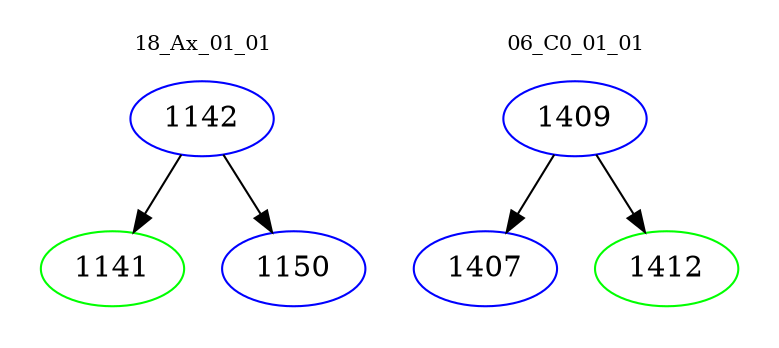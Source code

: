 digraph{
subgraph cluster_0 {
color = white
label = "18_Ax_01_01";
fontsize=10;
T0_1142 [label="1142", color="blue"]
T0_1142 -> T0_1141 [color="black"]
T0_1141 [label="1141", color="green"]
T0_1142 -> T0_1150 [color="black"]
T0_1150 [label="1150", color="blue"]
}
subgraph cluster_1 {
color = white
label = "06_C0_01_01";
fontsize=10;
T1_1409 [label="1409", color="blue"]
T1_1409 -> T1_1407 [color="black"]
T1_1407 [label="1407", color="blue"]
T1_1409 -> T1_1412 [color="black"]
T1_1412 [label="1412", color="green"]
}
}
